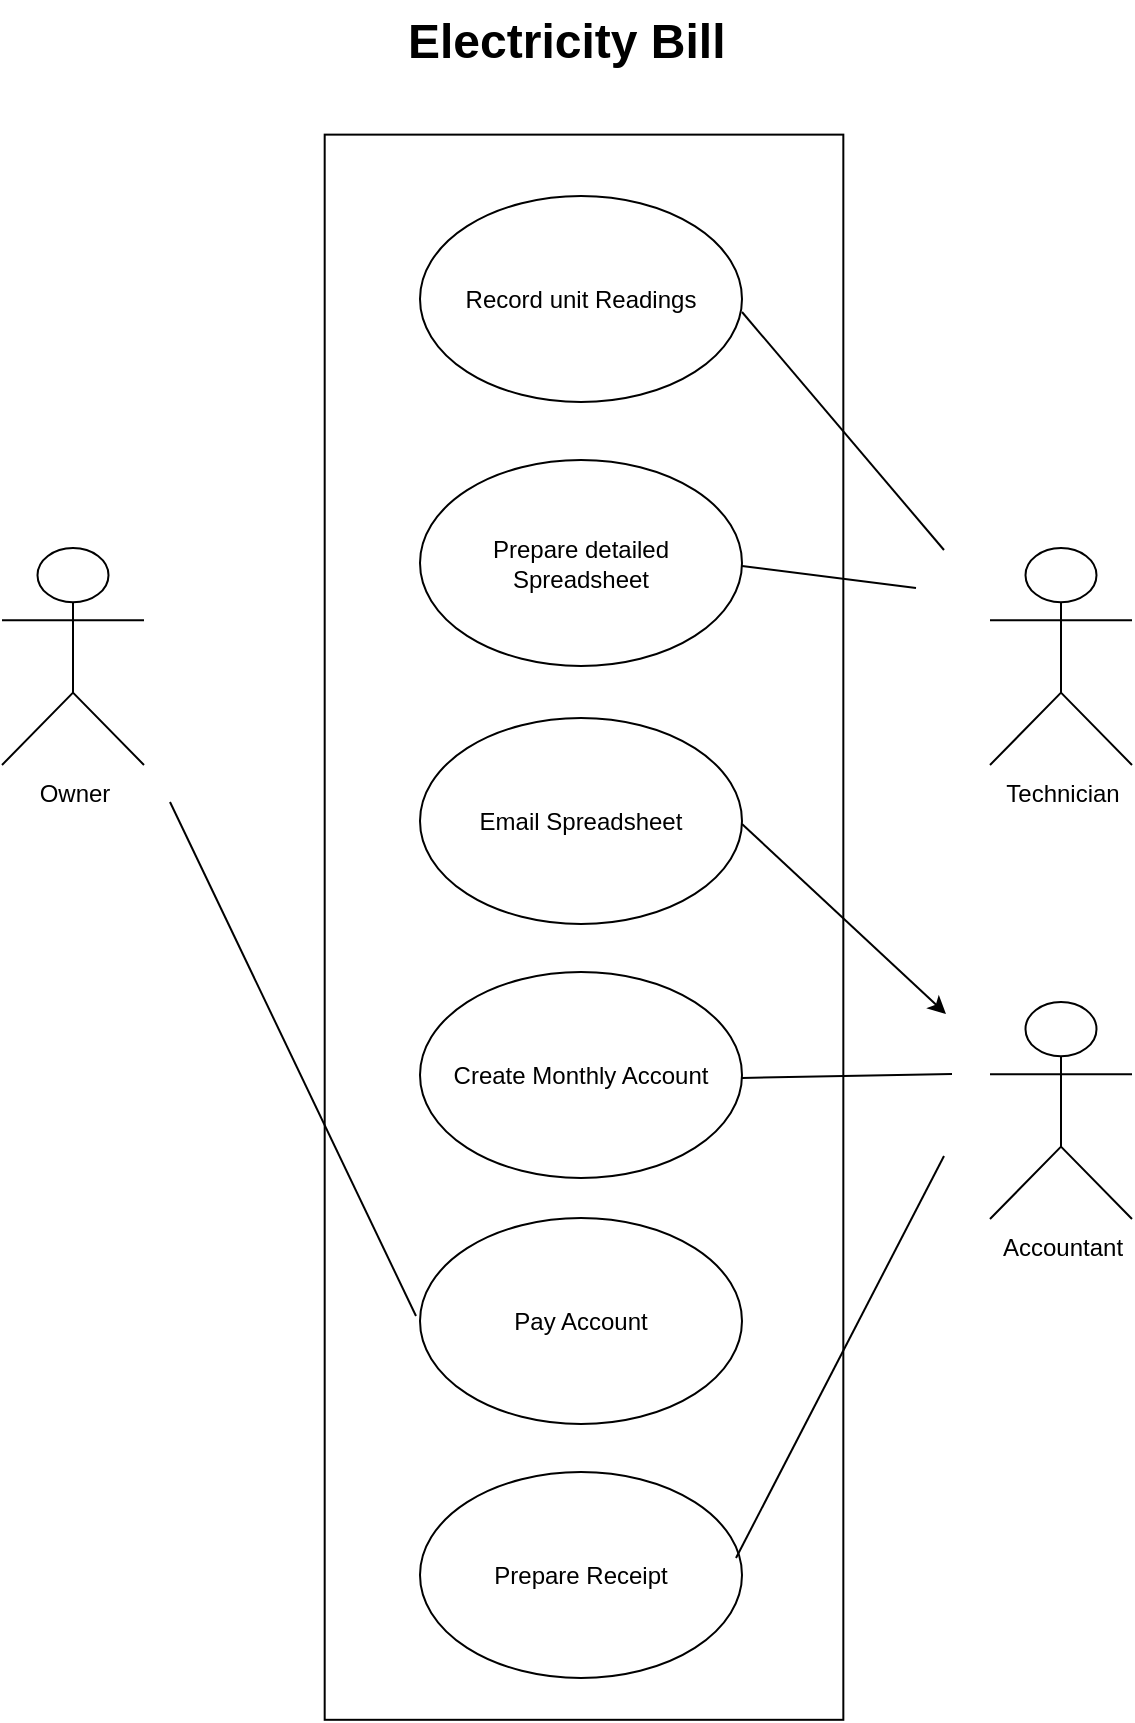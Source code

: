 <mxfile version="24.7.6">
  <diagram name="Electricity Bill" id="Q9IYZoSc0HR7RNmCiJ_2">
    <mxGraphModel dx="646" dy="776" grid="0" gridSize="10" guides="1" tooltips="1" connect="1" arrows="1" fold="1" page="1" pageScale="1" pageWidth="850" pageHeight="1100" math="0" shadow="0">
      <root>
        <mxCell id="0" />
        <mxCell id="1" parent="0" />
        <mxCell id="TyH8q7dFmEPOgRURX95A-2" value="" style="rounded=0;whiteSpace=wrap;html=1;rotation=-90;" vertex="1" parent="1">
          <mxGeometry x="-66.29" y="432.95" width="792.59" height="259.32" as="geometry" />
        </mxCell>
        <mxCell id="TyH8q7dFmEPOgRURX95A-3" value="&lt;h1 style=&quot;margin-top: 0px;&quot;&gt;Electricity Bill&lt;/h1&gt;" style="text;html=1;whiteSpace=wrap;overflow=hidden;rounded=0;" vertex="1" parent="1">
          <mxGeometry x="240" y="99" width="180" height="46" as="geometry" />
        </mxCell>
        <mxCell id="TyH8q7dFmEPOgRURX95A-4" value="Record unit Readings" style="ellipse;whiteSpace=wrap;html=1;" vertex="1" parent="1">
          <mxGeometry x="248" y="197" width="161" height="103" as="geometry" />
        </mxCell>
        <mxCell id="TyH8q7dFmEPOgRURX95A-5" value="Prepare detailed Spreadsheet" style="ellipse;whiteSpace=wrap;html=1;" vertex="1" parent="1">
          <mxGeometry x="248" y="329" width="161" height="103" as="geometry" />
        </mxCell>
        <mxCell id="TyH8q7dFmEPOgRURX95A-6" value="Email Spreadsheet" style="ellipse;whiteSpace=wrap;html=1;" vertex="1" parent="1">
          <mxGeometry x="248" y="458" width="161" height="103" as="geometry" />
        </mxCell>
        <mxCell id="TyH8q7dFmEPOgRURX95A-7" value="Create Monthly Account" style="ellipse;whiteSpace=wrap;html=1;" vertex="1" parent="1">
          <mxGeometry x="248" y="585" width="161" height="103" as="geometry" />
        </mxCell>
        <mxCell id="TyH8q7dFmEPOgRURX95A-9" value="Pay Account" style="ellipse;whiteSpace=wrap;html=1;" vertex="1" parent="1">
          <mxGeometry x="248" y="708" width="161" height="103" as="geometry" />
        </mxCell>
        <mxCell id="TyH8q7dFmEPOgRURX95A-10" value="Owner" style="shape=umlActor;verticalLabelPosition=bottom;verticalAlign=top;html=1;outlineConnect=0;" vertex="1" parent="1">
          <mxGeometry x="39" y="373" width="71" height="108.5" as="geometry" />
        </mxCell>
        <mxCell id="TyH8q7dFmEPOgRURX95A-11" value="Technician" style="shape=umlActor;verticalLabelPosition=bottom;verticalAlign=top;html=1;outlineConnect=0;" vertex="1" parent="1">
          <mxGeometry x="533" y="373" width="71" height="108.5" as="geometry" />
        </mxCell>
        <mxCell id="TyH8q7dFmEPOgRURX95A-12" value="Accountant" style="shape=umlActor;verticalLabelPosition=bottom;verticalAlign=top;html=1;outlineConnect=0;" vertex="1" parent="1">
          <mxGeometry x="533" y="600" width="71" height="108.5" as="geometry" />
        </mxCell>
        <mxCell id="TyH8q7dFmEPOgRURX95A-14" value="Prepare Receipt" style="ellipse;whiteSpace=wrap;html=1;" vertex="1" parent="1">
          <mxGeometry x="248" y="835" width="161" height="103" as="geometry" />
        </mxCell>
        <mxCell id="TyH8q7dFmEPOgRURX95A-15" value="" style="endArrow=none;html=1;rounded=0;" edge="1" parent="1">
          <mxGeometry width="50" height="50" relative="1" as="geometry">
            <mxPoint x="409" y="255" as="sourcePoint" />
            <mxPoint x="510" y="374" as="targetPoint" />
          </mxGeometry>
        </mxCell>
        <mxCell id="TyH8q7dFmEPOgRURX95A-16" value="" style="endArrow=none;html=1;rounded=0;" edge="1" parent="1">
          <mxGeometry width="50" height="50" relative="1" as="geometry">
            <mxPoint x="409" y="382" as="sourcePoint" />
            <mxPoint x="496" y="393" as="targetPoint" />
          </mxGeometry>
        </mxCell>
        <mxCell id="TyH8q7dFmEPOgRURX95A-17" value="" style="endArrow=none;html=1;rounded=0;" edge="1" parent="1">
          <mxGeometry width="50" height="50" relative="1" as="geometry">
            <mxPoint x="123" y="500" as="sourcePoint" />
            <mxPoint x="246" y="757" as="targetPoint" />
          </mxGeometry>
        </mxCell>
        <mxCell id="TyH8q7dFmEPOgRURX95A-18" value="" style="endArrow=none;html=1;rounded=0;" edge="1" parent="1">
          <mxGeometry width="50" height="50" relative="1" as="geometry">
            <mxPoint x="409" y="638" as="sourcePoint" />
            <mxPoint x="514" y="636" as="targetPoint" />
          </mxGeometry>
        </mxCell>
        <mxCell id="TyH8q7dFmEPOgRURX95A-19" value="" style="endArrow=none;html=1;rounded=0;" edge="1" parent="1">
          <mxGeometry width="50" height="50" relative="1" as="geometry">
            <mxPoint x="406" y="878" as="sourcePoint" />
            <mxPoint x="510" y="677" as="targetPoint" />
          </mxGeometry>
        </mxCell>
        <mxCell id="TyH8q7dFmEPOgRURX95A-20" value="" style="endArrow=classic;html=1;rounded=0;" edge="1" parent="1">
          <mxGeometry width="50" height="50" relative="1" as="geometry">
            <mxPoint x="409" y="511" as="sourcePoint" />
            <mxPoint x="511" y="606" as="targetPoint" />
          </mxGeometry>
        </mxCell>
      </root>
    </mxGraphModel>
  </diagram>
</mxfile>
